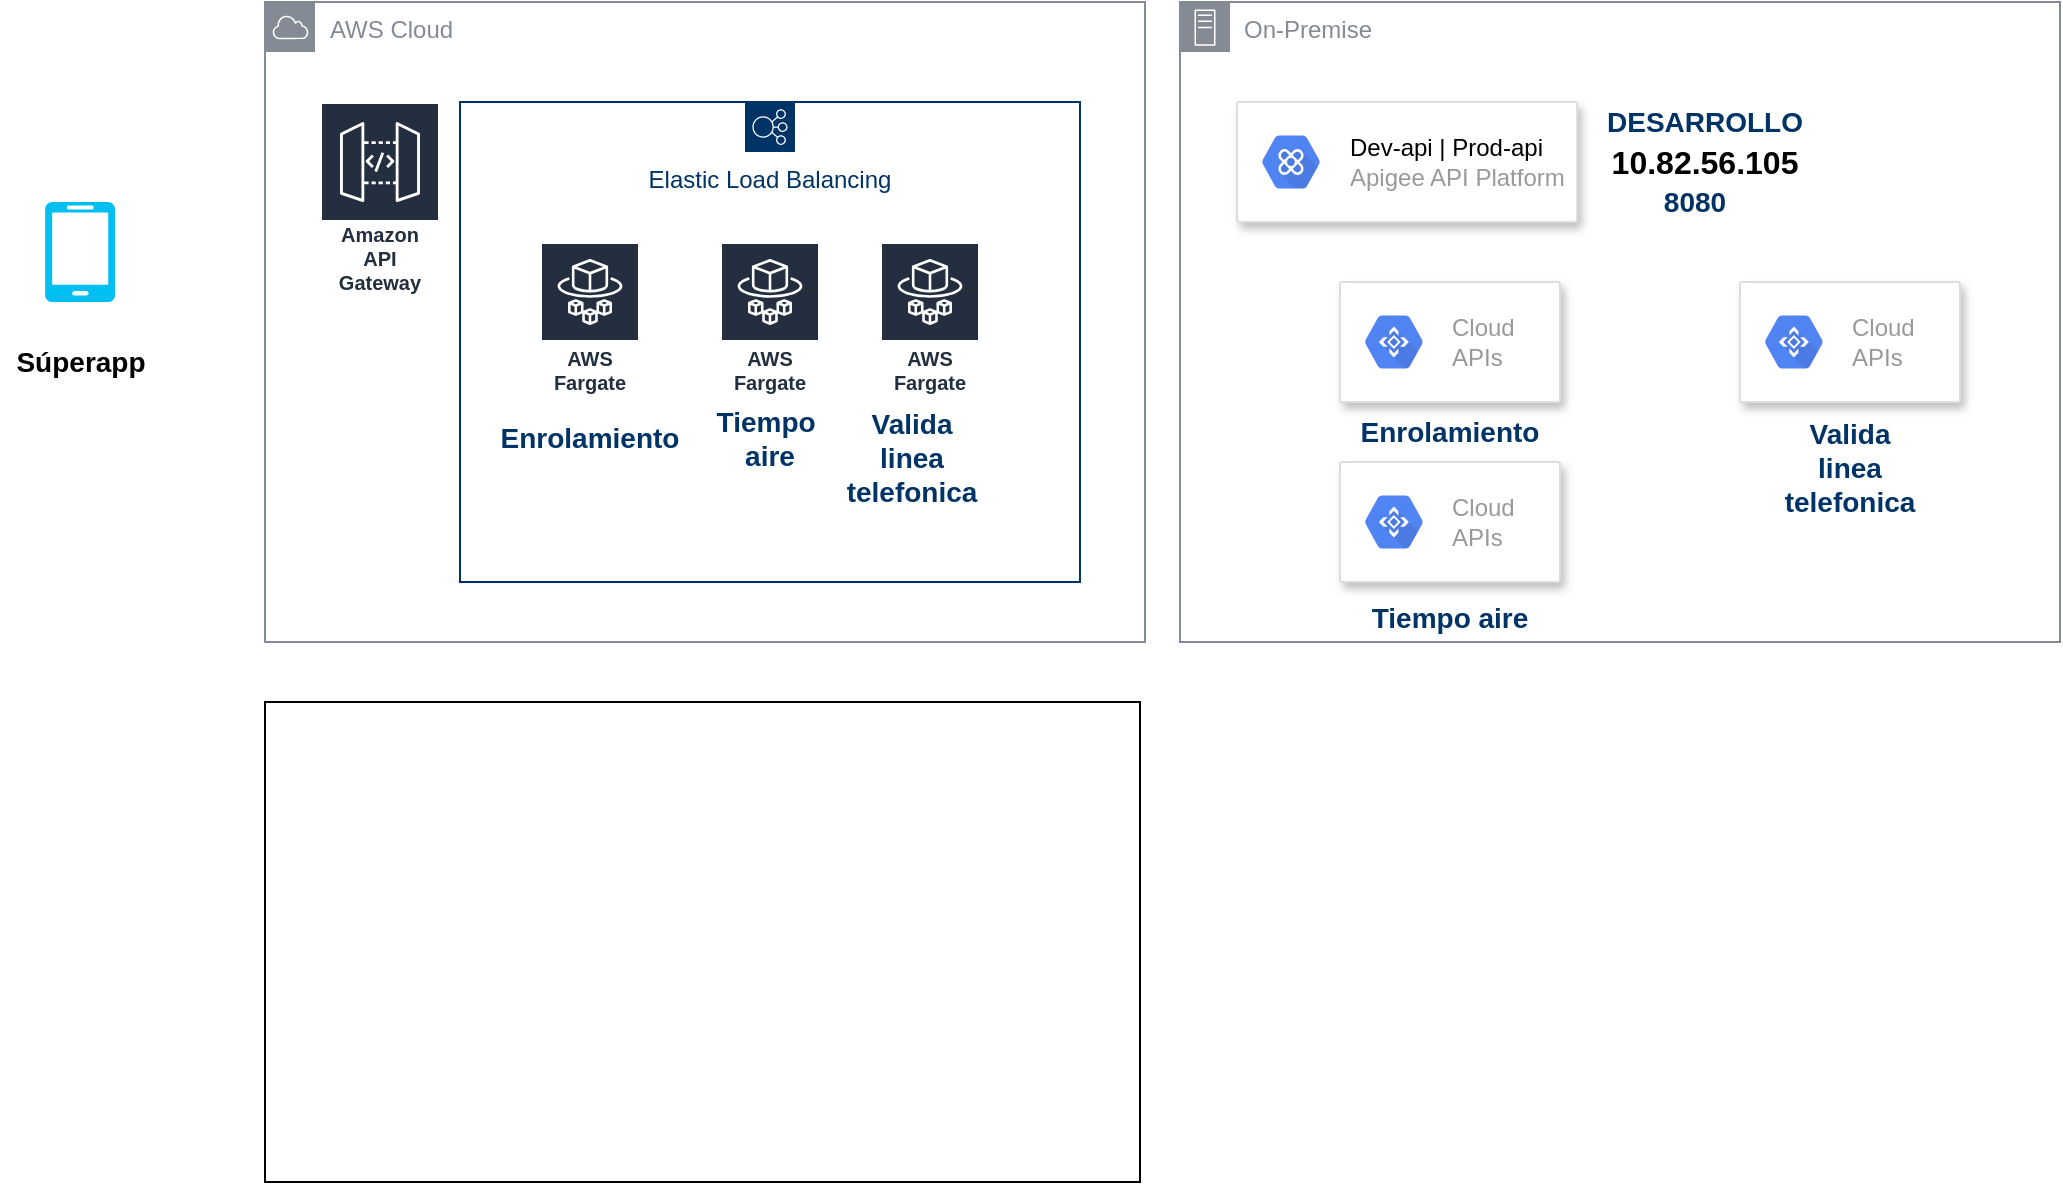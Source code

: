 <mxfile version="14.9.7" type="github"><diagram id="krSjmWjx2BMMejE6fe5Q" name="Page-1"><mxGraphModel dx="942" dy="525" grid="1" gridSize="10" guides="1" tooltips="1" connect="1" arrows="1" fold="1" page="1" pageScale="1" pageWidth="827" pageHeight="1169" math="0" shadow="0"><root><mxCell id="0"/><mxCell id="1" parent="0"/><mxCell id="w-i_c6UL3kOJWavRrFXx-1" value="Elastic Load Balancing" style="outlineConnect=0;gradientColor=none;html=1;whiteSpace=wrap;fontSize=12;fontStyle=0;shape=mxgraph.aws4.groupCenter;grIcon=mxgraph.aws4.group_elastic_load_balancing;grStroke=1;fillColor=none;verticalAlign=top;align=center;dashed=0;spacingTop=25;strokeColor=#003366;fontColor=#003366;" vertex="1" parent="1"><mxGeometry x="240" y="120" width="310" height="240" as="geometry"/></mxCell><mxCell id="w-i_c6UL3kOJWavRrFXx-2" value="" style="verticalLabelPosition=bottom;html=1;verticalAlign=top;align=center;strokeColor=none;fillColor=#00BEF2;shape=mxgraph.azure.mobile;pointerEvents=1;" vertex="1" parent="1"><mxGeometry x="32.5" y="170" width="35" height="50" as="geometry"/></mxCell><mxCell id="w-i_c6UL3kOJWavRrFXx-3" value="Súperapp" style="text;html=1;align=center;verticalAlign=middle;resizable=0;points=[];autosize=1;strokeColor=none;fontStyle=1;fontSize=14;" vertex="1" parent="1"><mxGeometry x="10" y="240" width="80" height="20" as="geometry"/></mxCell><mxCell id="w-i_c6UL3kOJWavRrFXx-4" value="On-Premise" style="outlineConnect=0;gradientColor=none;html=1;whiteSpace=wrap;fontSize=12;fontStyle=0;shape=mxgraph.aws4.group;grIcon=mxgraph.aws4.group_on_premise;fillColor=none;verticalAlign=top;align=left;spacingLeft=30;dashed=0;fontColor=#858B94;strokeColor=#858B94;" vertex="1" parent="1"><mxGeometry x="600" y="70" width="440" height="320" as="geometry"/></mxCell><mxCell id="w-i_c6UL3kOJWavRrFXx-5" value="AWS Cloud" style="outlineConnect=0;gradientColor=none;html=1;whiteSpace=wrap;fontSize=12;fontStyle=0;shape=mxgraph.aws4.group;grIcon=mxgraph.aws4.group_aws_cloud;strokeColor=#858B94;fillColor=none;verticalAlign=top;align=left;spacingLeft=30;dashed=0;fontColor=#858B94;" vertex="1" parent="1"><mxGeometry x="142.5" y="70" width="440" height="320" as="geometry"/></mxCell><mxCell id="w-i_c6UL3kOJWavRrFXx-6" value="AWS Fargate" style="outlineConnect=0;fontColor=#232F3E;gradientColor=none;strokeColor=#ffffff;fillColor=#232F3E;dashed=0;verticalLabelPosition=middle;verticalAlign=bottom;align=center;html=1;whiteSpace=wrap;fontSize=10;fontStyle=1;spacing=3;shape=mxgraph.aws4.productIcon;prIcon=mxgraph.aws4.fargate;" vertex="1" parent="1"><mxGeometry x="280" y="190" width="50" height="80" as="geometry"/></mxCell><mxCell id="w-i_c6UL3kOJWavRrFXx-7" value="Amazon API Gateway" style="outlineConnect=0;fontColor=#232F3E;gradientColor=none;strokeColor=#ffffff;fillColor=#232F3E;dashed=0;verticalLabelPosition=middle;verticalAlign=bottom;align=center;html=1;whiteSpace=wrap;fontSize=10;fontStyle=1;spacing=3;shape=mxgraph.aws4.productIcon;prIcon=mxgraph.aws4.api_gateway;" vertex="1" parent="1"><mxGeometry x="170" y="120" width="60" height="100" as="geometry"/></mxCell><mxCell id="w-i_c6UL3kOJWavRrFXx-8" value="AWS Fargate" style="outlineConnect=0;fontColor=#232F3E;gradientColor=none;strokeColor=#ffffff;fillColor=#232F3E;dashed=0;verticalLabelPosition=middle;verticalAlign=bottom;align=center;html=1;whiteSpace=wrap;fontSize=10;fontStyle=1;spacing=3;shape=mxgraph.aws4.productIcon;prIcon=mxgraph.aws4.fargate;" vertex="1" parent="1"><mxGeometry x="370" y="190" width="50" height="80" as="geometry"/></mxCell><mxCell id="w-i_c6UL3kOJWavRrFXx-9" value="AWS Fargate" style="outlineConnect=0;fontColor=#232F3E;gradientColor=none;strokeColor=#ffffff;fillColor=#232F3E;dashed=0;verticalLabelPosition=middle;verticalAlign=bottom;align=center;html=1;whiteSpace=wrap;fontSize=10;fontStyle=1;spacing=3;shape=mxgraph.aws4.productIcon;prIcon=mxgraph.aws4.fargate;" vertex="1" parent="1"><mxGeometry x="450" y="190" width="50" height="80" as="geometry"/></mxCell><mxCell id="w-i_c6UL3kOJWavRrFXx-10" value="" style="shape=image;html=1;verticalAlign=top;verticalLabelPosition=bottom;labelBackgroundColor=#ffffff;imageAspect=0;aspect=fixed;image=https://cdn4.iconfinder.com/data/icons/glyphs/24/icons_share-128.png;fontSize=14;fontColor=#003366;strokeColor=#003366;rotation=15;" vertex="1" parent="1"><mxGeometry x="538.54" y="131.12" width="90" height="90" as="geometry"/></mxCell><mxCell id="w-i_c6UL3kOJWavRrFXx-11" value="" style="shape=image;html=1;verticalAlign=top;verticalLabelPosition=bottom;labelBackgroundColor=#ffffff;imageAspect=0;aspect=fixed;image=https://cdn4.iconfinder.com/data/icons/glyphs/24/icons_share-128.png;fontSize=14;fontColor=#003366;strokeColor=#003366;rotation=15;direction=west;" vertex="1" parent="1"><mxGeometry x="532.5" y="240" width="90" height="90" as="geometry"/></mxCell><mxCell id="w-i_c6UL3kOJWavRrFXx-12" value="" style="strokeColor=#dddddd;shadow=1;strokeWidth=1;rounded=1;absoluteArcSize=1;arcSize=2;fontSize=14;fontColor=#003366;" vertex="1" parent="1"><mxGeometry x="628.54" y="120" width="170" height="60" as="geometry"/></mxCell><mxCell id="w-i_c6UL3kOJWavRrFXx-13" value="&lt;font color=&quot;#000000&quot;&gt;Dev-api | Prod-api&lt;/font&gt;&lt;br&gt;Apigee API Platform" style="dashed=0;connectable=0;html=1;fillColor=#5184F3;strokeColor=none;shape=mxgraph.gcp2.hexIcon;prIcon=apigee_api_platform;part=1;labelPosition=right;verticalLabelPosition=middle;align=left;verticalAlign=middle;spacingLeft=5;fontColor=#999999;fontSize=12;" vertex="1" parent="w-i_c6UL3kOJWavRrFXx-12"><mxGeometry y="0.5" width="44" height="39" relative="1" as="geometry"><mxPoint x="5" y="-19.5" as="offset"/></mxGeometry></mxCell><mxCell id="w-i_c6UL3kOJWavRrFXx-14" value="" style="strokeColor=#dddddd;shadow=1;strokeWidth=1;rounded=1;absoluteArcSize=1;arcSize=2;fontSize=14;fontColor=#003366;" vertex="1" parent="1"><mxGeometry x="680" y="210" width="110" height="60" as="geometry"/></mxCell><mxCell id="w-i_c6UL3kOJWavRrFXx-15" value="Cloud&#10;APIs" style="dashed=0;connectable=0;html=1;fillColor=#5184F3;strokeColor=none;shape=mxgraph.gcp2.hexIcon;prIcon=cloud_apis;part=1;labelPosition=right;verticalLabelPosition=middle;align=left;verticalAlign=middle;spacingLeft=5;fontColor=#999999;fontSize=12;" vertex="1" parent="w-i_c6UL3kOJWavRrFXx-14"><mxGeometry y="0.5" width="44" height="39" relative="1" as="geometry"><mxPoint x="5" y="-19.5" as="offset"/></mxGeometry></mxCell><mxCell id="w-i_c6UL3kOJWavRrFXx-16" value="" style="strokeColor=#dddddd;shadow=1;strokeWidth=1;rounded=1;absoluteArcSize=1;arcSize=2;fontSize=14;fontColor=#003366;" vertex="1" parent="1"><mxGeometry x="680" y="300" width="110" height="60" as="geometry"/></mxCell><mxCell id="w-i_c6UL3kOJWavRrFXx-17" value="Cloud&#10;APIs" style="dashed=0;connectable=0;html=1;fillColor=#5184F3;strokeColor=none;shape=mxgraph.gcp2.hexIcon;prIcon=cloud_apis;part=1;labelPosition=right;verticalLabelPosition=middle;align=left;verticalAlign=middle;spacingLeft=5;fontColor=#999999;fontSize=12;" vertex="1" parent="w-i_c6UL3kOJWavRrFXx-16"><mxGeometry y="0.5" width="44" height="39" relative="1" as="geometry"><mxPoint x="5" y="-19.5" as="offset"/></mxGeometry></mxCell><mxCell id="w-i_c6UL3kOJWavRrFXx-18" value="" style="strokeColor=#dddddd;shadow=1;strokeWidth=1;rounded=1;absoluteArcSize=1;arcSize=2;fontSize=14;fontColor=#003366;" vertex="1" parent="1"><mxGeometry x="880" y="210" width="110" height="60" as="geometry"/></mxCell><mxCell id="w-i_c6UL3kOJWavRrFXx-19" value="Cloud&#10;APIs" style="dashed=0;connectable=0;html=1;fillColor=#5184F3;strokeColor=none;shape=mxgraph.gcp2.hexIcon;prIcon=cloud_apis;part=1;labelPosition=right;verticalLabelPosition=middle;align=left;verticalAlign=middle;spacingLeft=5;fontColor=#999999;fontSize=12;" vertex="1" parent="w-i_c6UL3kOJWavRrFXx-18"><mxGeometry y="0.5" width="44" height="39" relative="1" as="geometry"><mxPoint x="5" y="-19.5" as="offset"/></mxGeometry></mxCell><mxCell id="w-i_c6UL3kOJWavRrFXx-20" value="Enrolamiento" style="text;html=1;strokeColor=none;fillColor=none;align=center;verticalAlign=middle;whiteSpace=wrap;rounded=0;fontSize=14;fontColor=#003366;fontStyle=1" vertex="1" parent="1"><mxGeometry x="285" y="280" width="40" height="15" as="geometry"/></mxCell><mxCell id="w-i_c6UL3kOJWavRrFXx-21" value="Tiempo&amp;nbsp;&lt;br&gt;aire" style="text;html=1;strokeColor=none;fillColor=none;align=center;verticalAlign=middle;whiteSpace=wrap;rounded=0;fontSize=14;fontColor=#003366;fontStyle=1" vertex="1" parent="1"><mxGeometry x="375" y="280" width="40" height="15" as="geometry"/></mxCell><mxCell id="w-i_c6UL3kOJWavRrFXx-22" value="Valida linea&lt;br&gt;telefonica" style="text;html=1;strokeColor=none;fillColor=none;align=center;verticalAlign=middle;whiteSpace=wrap;rounded=0;fontSize=14;fontColor=#003366;fontStyle=1" vertex="1" parent="1"><mxGeometry x="446" y="290" width="40" height="15" as="geometry"/></mxCell><mxCell id="w-i_c6UL3kOJWavRrFXx-23" value="Enrolamiento" style="text;html=1;strokeColor=none;fillColor=none;align=center;verticalAlign=middle;whiteSpace=wrap;rounded=0;fontSize=14;fontColor=#003366;fontStyle=1" vertex="1" parent="1"><mxGeometry x="715" y="277.5" width="40" height="15" as="geometry"/></mxCell><mxCell id="w-i_c6UL3kOJWavRrFXx-24" value="Tiempo&amp;nbsp;aire" style="text;html=1;strokeColor=none;fillColor=none;align=center;verticalAlign=middle;whiteSpace=wrap;rounded=0;fontSize=14;fontColor=#003366;fontStyle=1" vertex="1" parent="1"><mxGeometry x="715" y="370" width="40" height="15" as="geometry"/></mxCell><mxCell id="w-i_c6UL3kOJWavRrFXx-25" value="Valida linea&lt;br&gt;telefonica" style="text;html=1;strokeColor=none;fillColor=none;align=center;verticalAlign=middle;whiteSpace=wrap;rounded=0;fontSize=14;fontColor=#003366;fontStyle=1" vertex="1" parent="1"><mxGeometry x="915" y="295" width="40" height="15" as="geometry"/></mxCell><mxCell id="w-i_c6UL3kOJWavRrFXx-26" value="&lt;span style=&quot;font-size: 12pt ; font-family: &amp;#34;arial&amp;#34; ; color: black&quot;&gt;&lt;b&gt;10.82.56.105&lt;/b&gt;&lt;/span&gt;" style="text;html=1;align=center;verticalAlign=middle;resizable=0;points=[];autosize=1;strokeColor=none;fontSize=14;fontColor=#003366;" vertex="1" parent="1"><mxGeometry x="807" y="140" width="110" height="20" as="geometry"/></mxCell><mxCell id="w-i_c6UL3kOJWavRrFXx-27" value="&lt;b&gt;8080&lt;/b&gt;" style="text;html=1;align=center;verticalAlign=middle;resizable=0;points=[];autosize=1;strokeColor=none;fontSize=14;fontColor=#003366;" vertex="1" parent="1"><mxGeometry x="832" y="160" width="50" height="20" as="geometry"/></mxCell><mxCell id="w-i_c6UL3kOJWavRrFXx-28" value="&lt;b&gt;DESARROLLO&lt;/b&gt;" style="text;html=1;align=center;verticalAlign=middle;resizable=0;points=[];autosize=1;strokeColor=none;fontSize=14;fontColor=#003366;" vertex="1" parent="1"><mxGeometry x="807" y="120" width="110" height="20" as="geometry"/></mxCell><mxCell id="w-i_c6UL3kOJWavRrFXx-29" value="" style="rounded=0;whiteSpace=wrap;html=1;" vertex="1" parent="1"><mxGeometry x="142.5" y="420" width="437.5" height="240" as="geometry"/></mxCell></root></mxGraphModel></diagram></mxfile>